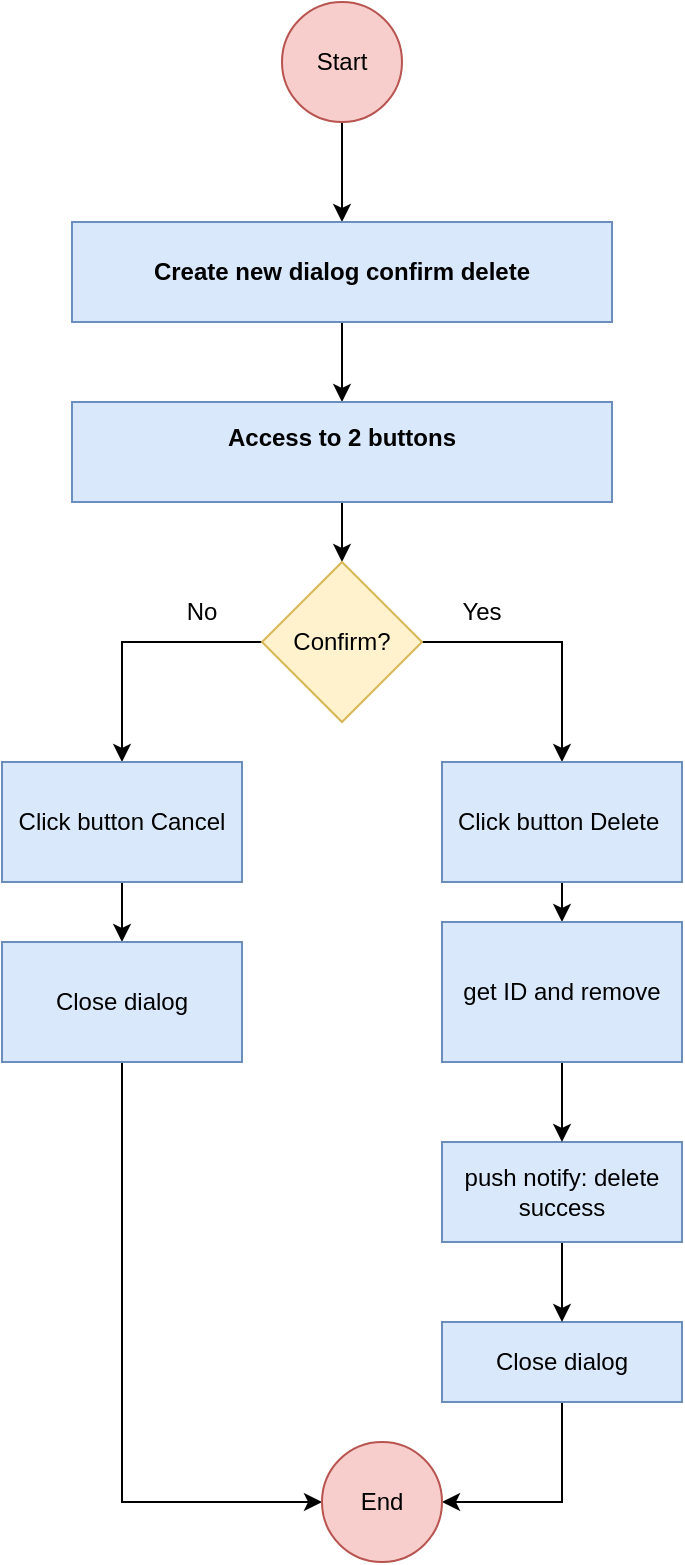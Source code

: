 <mxfile version="24.2.2" type="device">
  <diagram id="C5RBs43oDa-KdzZeNtuy" name="Page-1">
    <mxGraphModel dx="1674" dy="818" grid="1" gridSize="10" guides="1" tooltips="1" connect="1" arrows="1" fold="1" page="1" pageScale="1" pageWidth="827" pageHeight="1169" math="0" shadow="0">
      <root>
        <mxCell id="WIyWlLk6GJQsqaUBKTNV-0" />
        <mxCell id="WIyWlLk6GJQsqaUBKTNV-1" parent="WIyWlLk6GJQsqaUBKTNV-0" />
        <mxCell id="BRk2w6dbmRDy-VxmWQXJ-3" style="edgeStyle=orthogonalEdgeStyle;rounded=0;orthogonalLoop=1;jettySize=auto;html=1;exitX=0.5;exitY=1;exitDx=0;exitDy=0;" parent="WIyWlLk6GJQsqaUBKTNV-1" source="BRk2w6dbmRDy-VxmWQXJ-0" target="BRk2w6dbmRDy-VxmWQXJ-1" edge="1">
          <mxGeometry relative="1" as="geometry" />
        </mxCell>
        <mxCell id="BRk2w6dbmRDy-VxmWQXJ-0" value="Start" style="ellipse;whiteSpace=wrap;html=1;aspect=fixed;fillColor=#f8cecc;strokeColor=#b85450;" parent="WIyWlLk6GJQsqaUBKTNV-1" vertex="1">
          <mxGeometry x="200" y="140" width="60" height="60" as="geometry" />
        </mxCell>
        <mxCell id="Jftwo7_Jw-aDJvarrvUL-0" value="" style="edgeStyle=orthogonalEdgeStyle;rounded=0;orthogonalLoop=1;jettySize=auto;html=1;" edge="1" parent="WIyWlLk6GJQsqaUBKTNV-1" source="BRk2w6dbmRDy-VxmWQXJ-1" target="BRk2w6dbmRDy-VxmWQXJ-4">
          <mxGeometry relative="1" as="geometry" />
        </mxCell>
        <mxCell id="BRk2w6dbmRDy-VxmWQXJ-1" value="&lt;b&gt;Create new dialog confirm delete&lt;/b&gt;" style="rounded=0;whiteSpace=wrap;html=1;fillColor=#dae8fc;strokeColor=#6c8ebf;" parent="WIyWlLk6GJQsqaUBKTNV-1" vertex="1">
          <mxGeometry x="95" y="250" width="270" height="50" as="geometry" />
        </mxCell>
        <mxCell id="BRk2w6dbmRDy-VxmWQXJ-7" style="edgeStyle=orthogonalEdgeStyle;rounded=0;orthogonalLoop=1;jettySize=auto;html=1;exitX=0.5;exitY=1;exitDx=0;exitDy=0;entryX=0.5;entryY=0;entryDx=0;entryDy=0;" parent="WIyWlLk6GJQsqaUBKTNV-1" source="BRk2w6dbmRDy-VxmWQXJ-4" target="BRk2w6dbmRDy-VxmWQXJ-6" edge="1">
          <mxGeometry relative="1" as="geometry" />
        </mxCell>
        <mxCell id="BRk2w6dbmRDy-VxmWQXJ-4" value="&lt;b&gt;Access to 2 buttons&lt;/b&gt;&lt;div&gt;&lt;br&gt;&lt;/div&gt;" style="rounded=0;whiteSpace=wrap;html=1;fillColor=#dae8fc;strokeColor=#6c8ebf;" parent="WIyWlLk6GJQsqaUBKTNV-1" vertex="1">
          <mxGeometry x="95" y="340" width="270" height="50" as="geometry" />
        </mxCell>
        <mxCell id="BRk2w6dbmRDy-VxmWQXJ-10" style="edgeStyle=orthogonalEdgeStyle;rounded=0;orthogonalLoop=1;jettySize=auto;html=1;exitX=1;exitY=0.5;exitDx=0;exitDy=0;entryX=0.5;entryY=0;entryDx=0;entryDy=0;" parent="WIyWlLk6GJQsqaUBKTNV-1" source="BRk2w6dbmRDy-VxmWQXJ-6" target="BRk2w6dbmRDy-VxmWQXJ-8" edge="1">
          <mxGeometry relative="1" as="geometry" />
        </mxCell>
        <mxCell id="BRk2w6dbmRDy-VxmWQXJ-11" style="edgeStyle=orthogonalEdgeStyle;rounded=0;orthogonalLoop=1;jettySize=auto;html=1;exitX=0;exitY=0.5;exitDx=0;exitDy=0;entryX=0.5;entryY=0;entryDx=0;entryDy=0;" parent="WIyWlLk6GJQsqaUBKTNV-1" source="BRk2w6dbmRDy-VxmWQXJ-6" target="BRk2w6dbmRDy-VxmWQXJ-9" edge="1">
          <mxGeometry relative="1" as="geometry" />
        </mxCell>
        <mxCell id="BRk2w6dbmRDy-VxmWQXJ-6" value="Confirm?" style="rhombus;whiteSpace=wrap;html=1;fillColor=#fff2cc;strokeColor=#d6b656;" parent="WIyWlLk6GJQsqaUBKTNV-1" vertex="1">
          <mxGeometry x="190" y="420" width="80" height="80" as="geometry" />
        </mxCell>
        <mxCell id="BRk2w6dbmRDy-VxmWQXJ-19" style="edgeStyle=orthogonalEdgeStyle;rounded=0;orthogonalLoop=1;jettySize=auto;html=1;exitX=0.5;exitY=1;exitDx=0;exitDy=0;entryX=0.5;entryY=0;entryDx=0;entryDy=0;" parent="WIyWlLk6GJQsqaUBKTNV-1" source="BRk2w6dbmRDy-VxmWQXJ-8" target="BRk2w6dbmRDy-VxmWQXJ-17" edge="1">
          <mxGeometry relative="1" as="geometry" />
        </mxCell>
        <mxCell id="BRk2w6dbmRDy-VxmWQXJ-8" value="Click button Delete&amp;nbsp;" style="rounded=0;whiteSpace=wrap;html=1;fillColor=#dae8fc;strokeColor=#6c8ebf;" parent="WIyWlLk6GJQsqaUBKTNV-1" vertex="1">
          <mxGeometry x="280" y="520" width="120" height="60" as="geometry" />
        </mxCell>
        <mxCell id="BRk2w6dbmRDy-VxmWQXJ-18" style="edgeStyle=orthogonalEdgeStyle;rounded=0;orthogonalLoop=1;jettySize=auto;html=1;exitX=0.5;exitY=1;exitDx=0;exitDy=0;entryX=0.5;entryY=0;entryDx=0;entryDy=0;" parent="WIyWlLk6GJQsqaUBKTNV-1" source="BRk2w6dbmRDy-VxmWQXJ-9" target="BRk2w6dbmRDy-VxmWQXJ-14" edge="1">
          <mxGeometry relative="1" as="geometry" />
        </mxCell>
        <mxCell id="BRk2w6dbmRDy-VxmWQXJ-9" value="Click button Cancel" style="rounded=0;whiteSpace=wrap;html=1;fillColor=#dae8fc;strokeColor=#6c8ebf;" parent="WIyWlLk6GJQsqaUBKTNV-1" vertex="1">
          <mxGeometry x="60" y="520" width="120" height="60" as="geometry" />
        </mxCell>
        <mxCell id="BRk2w6dbmRDy-VxmWQXJ-12" value="Yes" style="text;html=1;align=center;verticalAlign=middle;whiteSpace=wrap;rounded=0;" parent="WIyWlLk6GJQsqaUBKTNV-1" vertex="1">
          <mxGeometry x="270" y="430" width="60" height="30" as="geometry" />
        </mxCell>
        <mxCell id="BRk2w6dbmRDy-VxmWQXJ-13" value="No" style="text;html=1;align=center;verticalAlign=middle;whiteSpace=wrap;rounded=0;" parent="WIyWlLk6GJQsqaUBKTNV-1" vertex="1">
          <mxGeometry x="130" y="430" width="60" height="30" as="geometry" />
        </mxCell>
        <mxCell id="BRk2w6dbmRDy-VxmWQXJ-27" style="edgeStyle=orthogonalEdgeStyle;rounded=0;orthogonalLoop=1;jettySize=auto;html=1;exitX=0.5;exitY=1;exitDx=0;exitDy=0;entryX=0;entryY=0.5;entryDx=0;entryDy=0;" parent="WIyWlLk6GJQsqaUBKTNV-1" source="BRk2w6dbmRDy-VxmWQXJ-14" target="BRk2w6dbmRDy-VxmWQXJ-23" edge="1">
          <mxGeometry relative="1" as="geometry" />
        </mxCell>
        <mxCell id="BRk2w6dbmRDy-VxmWQXJ-14" value="Close dialog" style="rounded=0;whiteSpace=wrap;html=1;fillColor=#dae8fc;strokeColor=#6c8ebf;" parent="WIyWlLk6GJQsqaUBKTNV-1" vertex="1">
          <mxGeometry x="60" y="610" width="120" height="60" as="geometry" />
        </mxCell>
        <mxCell id="BRk2w6dbmRDy-VxmWQXJ-26" style="edgeStyle=orthogonalEdgeStyle;rounded=0;orthogonalLoop=1;jettySize=auto;html=1;exitX=0.5;exitY=1;exitDx=0;exitDy=0;entryX=1;entryY=0.5;entryDx=0;entryDy=0;" parent="WIyWlLk6GJQsqaUBKTNV-1" source="BRk2w6dbmRDy-VxmWQXJ-15" target="BRk2w6dbmRDy-VxmWQXJ-23" edge="1">
          <mxGeometry relative="1" as="geometry" />
        </mxCell>
        <mxCell id="BRk2w6dbmRDy-VxmWQXJ-15" value="&lt;div&gt;Close dialog&lt;br&gt;&lt;/div&gt;" style="rounded=0;whiteSpace=wrap;html=1;fillColor=#dae8fc;strokeColor=#6c8ebf;" parent="WIyWlLk6GJQsqaUBKTNV-1" vertex="1">
          <mxGeometry x="280" y="800" width="120" height="40" as="geometry" />
        </mxCell>
        <mxCell id="BRk2w6dbmRDy-VxmWQXJ-21" style="edgeStyle=orthogonalEdgeStyle;rounded=0;orthogonalLoop=1;jettySize=auto;html=1;exitX=0.5;exitY=1;exitDx=0;exitDy=0;entryX=0.5;entryY=0;entryDx=0;entryDy=0;" parent="WIyWlLk6GJQsqaUBKTNV-1" source="BRk2w6dbmRDy-VxmWQXJ-16" target="BRk2w6dbmRDy-VxmWQXJ-15" edge="1">
          <mxGeometry relative="1" as="geometry" />
        </mxCell>
        <mxCell id="BRk2w6dbmRDy-VxmWQXJ-16" value="&lt;div&gt;push notify: delete success&lt;/div&gt;" style="rounded=0;whiteSpace=wrap;html=1;fillColor=#dae8fc;strokeColor=#6c8ebf;" parent="WIyWlLk6GJQsqaUBKTNV-1" vertex="1">
          <mxGeometry x="280" y="710" width="120" height="50" as="geometry" />
        </mxCell>
        <mxCell id="BRk2w6dbmRDy-VxmWQXJ-20" style="edgeStyle=orthogonalEdgeStyle;rounded=0;orthogonalLoop=1;jettySize=auto;html=1;exitX=0.5;exitY=1;exitDx=0;exitDy=0;" parent="WIyWlLk6GJQsqaUBKTNV-1" source="BRk2w6dbmRDy-VxmWQXJ-17" target="BRk2w6dbmRDy-VxmWQXJ-16" edge="1">
          <mxGeometry relative="1" as="geometry" />
        </mxCell>
        <mxCell id="BRk2w6dbmRDy-VxmWQXJ-17" value="&lt;div&gt;get ID and remove&lt;/div&gt;" style="rounded=0;whiteSpace=wrap;html=1;fillColor=#dae8fc;strokeColor=#6c8ebf;" parent="WIyWlLk6GJQsqaUBKTNV-1" vertex="1">
          <mxGeometry x="280" y="600" width="120" height="70" as="geometry" />
        </mxCell>
        <mxCell id="BRk2w6dbmRDy-VxmWQXJ-23" value="End" style="ellipse;whiteSpace=wrap;html=1;aspect=fixed;fillColor=#f8cecc;strokeColor=#b85450;" parent="WIyWlLk6GJQsqaUBKTNV-1" vertex="1">
          <mxGeometry x="220" y="860" width="60" height="60" as="geometry" />
        </mxCell>
      </root>
    </mxGraphModel>
  </diagram>
</mxfile>
